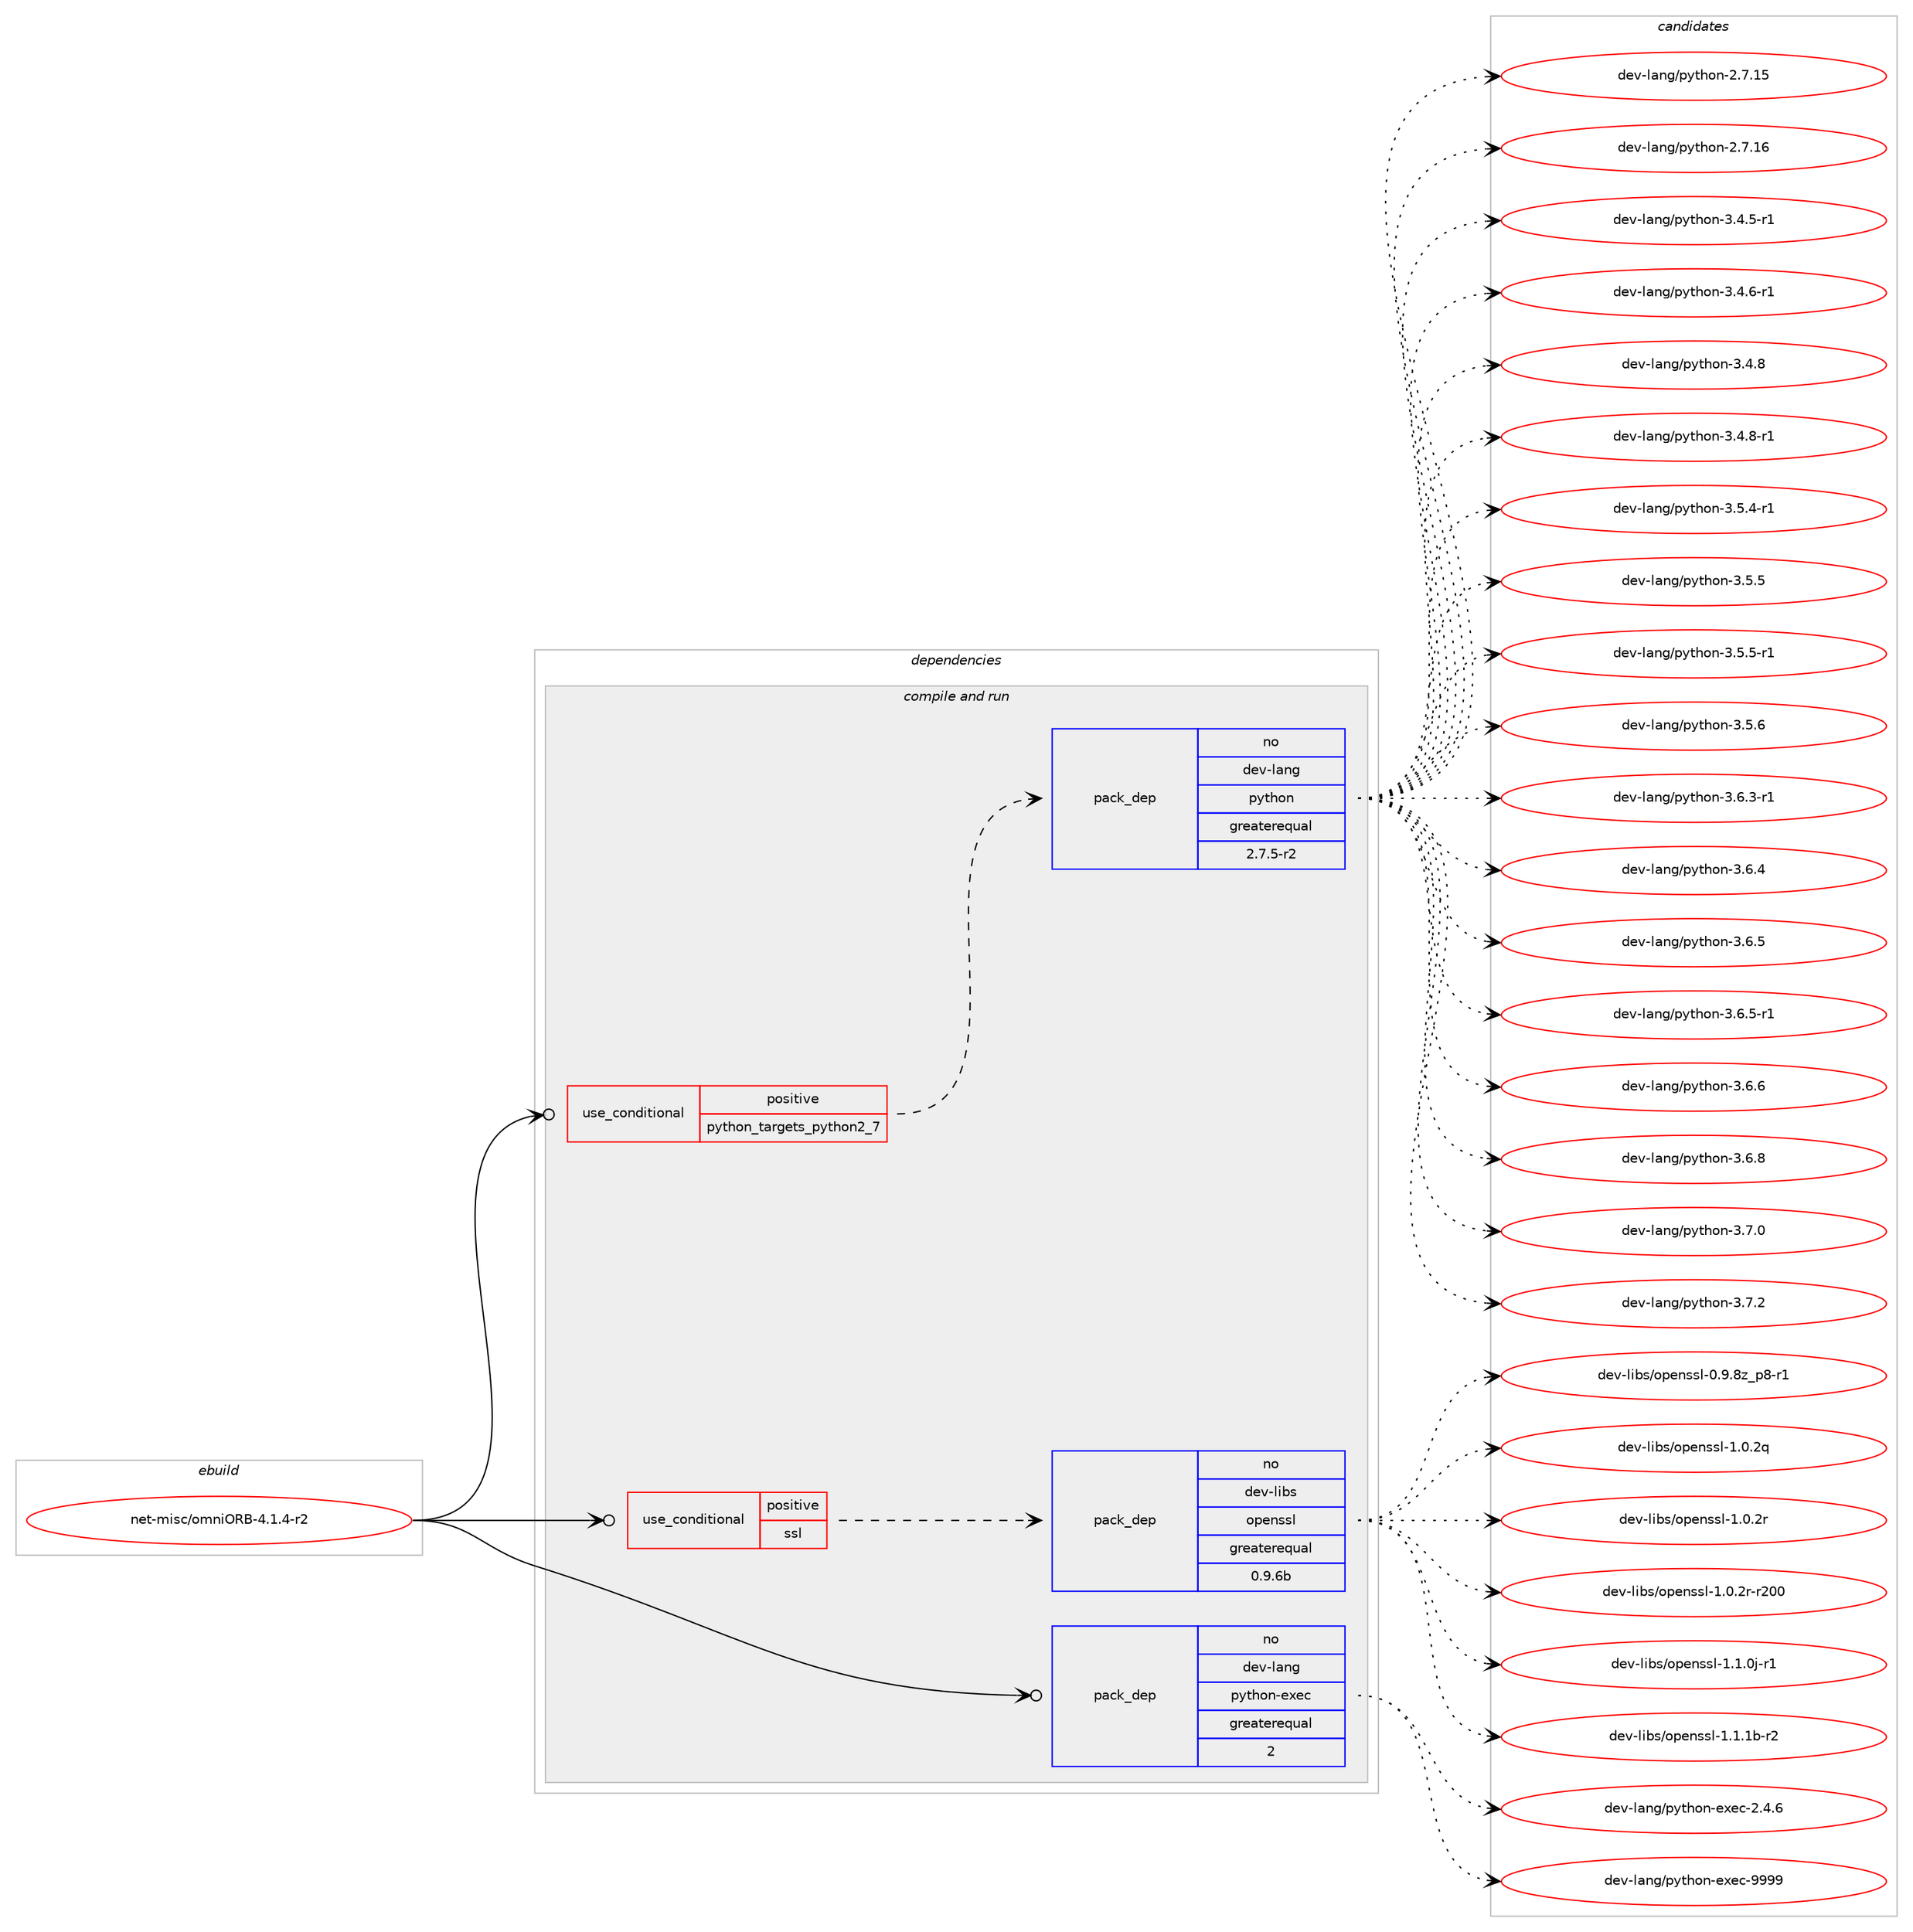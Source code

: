 digraph prolog {

# *************
# Graph options
# *************

newrank=true;
concentrate=true;
compound=true;
graph [rankdir=LR,fontname=Helvetica,fontsize=10,ranksep=1.5];#, ranksep=2.5, nodesep=0.2];
edge  [arrowhead=vee];
node  [fontname=Helvetica,fontsize=10];

# **********
# The ebuild
# **********

subgraph cluster_leftcol {
color=gray;
rank=same;
label=<<i>ebuild</i>>;
id [label="net-misc/omniORB-4.1.4-r2", color=red, width=4, href="../net-misc/omniORB-4.1.4-r2.svg"];
}

# ****************
# The dependencies
# ****************

subgraph cluster_midcol {
color=gray;
label=<<i>dependencies</i>>;
subgraph cluster_compile {
fillcolor="#eeeeee";
style=filled;
label=<<i>compile</i>>;
}
subgraph cluster_compileandrun {
fillcolor="#eeeeee";
style=filled;
label=<<i>compile and run</i>>;
subgraph cond448873 {
dependency1670366 [label=<<TABLE BORDER="0" CELLBORDER="1" CELLSPACING="0" CELLPADDING="4"><TR><TD ROWSPAN="3" CELLPADDING="10">use_conditional</TD></TR><TR><TD>positive</TD></TR><TR><TD>python_targets_python2_7</TD></TR></TABLE>>, shape=none, color=red];
subgraph pack1194299 {
dependency1670367 [label=<<TABLE BORDER="0" CELLBORDER="1" CELLSPACING="0" CELLPADDING="4" WIDTH="220"><TR><TD ROWSPAN="6" CELLPADDING="30">pack_dep</TD></TR><TR><TD WIDTH="110">no</TD></TR><TR><TD>dev-lang</TD></TR><TR><TD>python</TD></TR><TR><TD>greaterequal</TD></TR><TR><TD>2.7.5-r2</TD></TR></TABLE>>, shape=none, color=blue];
}
dependency1670366:e -> dependency1670367:w [weight=20,style="dashed",arrowhead="vee"];
}
id:e -> dependency1670366:w [weight=20,style="solid",arrowhead="odotvee"];
subgraph cond448874 {
dependency1670368 [label=<<TABLE BORDER="0" CELLBORDER="1" CELLSPACING="0" CELLPADDING="4"><TR><TD ROWSPAN="3" CELLPADDING="10">use_conditional</TD></TR><TR><TD>positive</TD></TR><TR><TD>ssl</TD></TR></TABLE>>, shape=none, color=red];
subgraph pack1194300 {
dependency1670369 [label=<<TABLE BORDER="0" CELLBORDER="1" CELLSPACING="0" CELLPADDING="4" WIDTH="220"><TR><TD ROWSPAN="6" CELLPADDING="30">pack_dep</TD></TR><TR><TD WIDTH="110">no</TD></TR><TR><TD>dev-libs</TD></TR><TR><TD>openssl</TD></TR><TR><TD>greaterequal</TD></TR><TR><TD>0.9.6b</TD></TR></TABLE>>, shape=none, color=blue];
}
dependency1670368:e -> dependency1670369:w [weight=20,style="dashed",arrowhead="vee"];
}
id:e -> dependency1670368:w [weight=20,style="solid",arrowhead="odotvee"];
subgraph pack1194301 {
dependency1670370 [label=<<TABLE BORDER="0" CELLBORDER="1" CELLSPACING="0" CELLPADDING="4" WIDTH="220"><TR><TD ROWSPAN="6" CELLPADDING="30">pack_dep</TD></TR><TR><TD WIDTH="110">no</TD></TR><TR><TD>dev-lang</TD></TR><TR><TD>python-exec</TD></TR><TR><TD>greaterequal</TD></TR><TR><TD>2</TD></TR></TABLE>>, shape=none, color=blue];
}
id:e -> dependency1670370:w [weight=20,style="solid",arrowhead="odotvee"];
}
subgraph cluster_run {
fillcolor="#eeeeee";
style=filled;
label=<<i>run</i>>;
}
}

# **************
# The candidates
# **************

subgraph cluster_choices {
rank=same;
color=gray;
label=<<i>candidates</i>>;

subgraph choice1194299 {
color=black;
nodesep=1;
choice10010111845108971101034711212111610411111045504655464953 [label="dev-lang/python-2.7.15", color=red, width=4,href="../dev-lang/python-2.7.15.svg"];
choice10010111845108971101034711212111610411111045504655464954 [label="dev-lang/python-2.7.16", color=red, width=4,href="../dev-lang/python-2.7.16.svg"];
choice1001011184510897110103471121211161041111104551465246534511449 [label="dev-lang/python-3.4.5-r1", color=red, width=4,href="../dev-lang/python-3.4.5-r1.svg"];
choice1001011184510897110103471121211161041111104551465246544511449 [label="dev-lang/python-3.4.6-r1", color=red, width=4,href="../dev-lang/python-3.4.6-r1.svg"];
choice100101118451089711010347112121116104111110455146524656 [label="dev-lang/python-3.4.8", color=red, width=4,href="../dev-lang/python-3.4.8.svg"];
choice1001011184510897110103471121211161041111104551465246564511449 [label="dev-lang/python-3.4.8-r1", color=red, width=4,href="../dev-lang/python-3.4.8-r1.svg"];
choice1001011184510897110103471121211161041111104551465346524511449 [label="dev-lang/python-3.5.4-r1", color=red, width=4,href="../dev-lang/python-3.5.4-r1.svg"];
choice100101118451089711010347112121116104111110455146534653 [label="dev-lang/python-3.5.5", color=red, width=4,href="../dev-lang/python-3.5.5.svg"];
choice1001011184510897110103471121211161041111104551465346534511449 [label="dev-lang/python-3.5.5-r1", color=red, width=4,href="../dev-lang/python-3.5.5-r1.svg"];
choice100101118451089711010347112121116104111110455146534654 [label="dev-lang/python-3.5.6", color=red, width=4,href="../dev-lang/python-3.5.6.svg"];
choice1001011184510897110103471121211161041111104551465446514511449 [label="dev-lang/python-3.6.3-r1", color=red, width=4,href="../dev-lang/python-3.6.3-r1.svg"];
choice100101118451089711010347112121116104111110455146544652 [label="dev-lang/python-3.6.4", color=red, width=4,href="../dev-lang/python-3.6.4.svg"];
choice100101118451089711010347112121116104111110455146544653 [label="dev-lang/python-3.6.5", color=red, width=4,href="../dev-lang/python-3.6.5.svg"];
choice1001011184510897110103471121211161041111104551465446534511449 [label="dev-lang/python-3.6.5-r1", color=red, width=4,href="../dev-lang/python-3.6.5-r1.svg"];
choice100101118451089711010347112121116104111110455146544654 [label="dev-lang/python-3.6.6", color=red, width=4,href="../dev-lang/python-3.6.6.svg"];
choice100101118451089711010347112121116104111110455146544656 [label="dev-lang/python-3.6.8", color=red, width=4,href="../dev-lang/python-3.6.8.svg"];
choice100101118451089711010347112121116104111110455146554648 [label="dev-lang/python-3.7.0", color=red, width=4,href="../dev-lang/python-3.7.0.svg"];
choice100101118451089711010347112121116104111110455146554650 [label="dev-lang/python-3.7.2", color=red, width=4,href="../dev-lang/python-3.7.2.svg"];
dependency1670367:e -> choice10010111845108971101034711212111610411111045504655464953:w [style=dotted,weight="100"];
dependency1670367:e -> choice10010111845108971101034711212111610411111045504655464954:w [style=dotted,weight="100"];
dependency1670367:e -> choice1001011184510897110103471121211161041111104551465246534511449:w [style=dotted,weight="100"];
dependency1670367:e -> choice1001011184510897110103471121211161041111104551465246544511449:w [style=dotted,weight="100"];
dependency1670367:e -> choice100101118451089711010347112121116104111110455146524656:w [style=dotted,weight="100"];
dependency1670367:e -> choice1001011184510897110103471121211161041111104551465246564511449:w [style=dotted,weight="100"];
dependency1670367:e -> choice1001011184510897110103471121211161041111104551465346524511449:w [style=dotted,weight="100"];
dependency1670367:e -> choice100101118451089711010347112121116104111110455146534653:w [style=dotted,weight="100"];
dependency1670367:e -> choice1001011184510897110103471121211161041111104551465346534511449:w [style=dotted,weight="100"];
dependency1670367:e -> choice100101118451089711010347112121116104111110455146534654:w [style=dotted,weight="100"];
dependency1670367:e -> choice1001011184510897110103471121211161041111104551465446514511449:w [style=dotted,weight="100"];
dependency1670367:e -> choice100101118451089711010347112121116104111110455146544652:w [style=dotted,weight="100"];
dependency1670367:e -> choice100101118451089711010347112121116104111110455146544653:w [style=dotted,weight="100"];
dependency1670367:e -> choice1001011184510897110103471121211161041111104551465446534511449:w [style=dotted,weight="100"];
dependency1670367:e -> choice100101118451089711010347112121116104111110455146544654:w [style=dotted,weight="100"];
dependency1670367:e -> choice100101118451089711010347112121116104111110455146544656:w [style=dotted,weight="100"];
dependency1670367:e -> choice100101118451089711010347112121116104111110455146554648:w [style=dotted,weight="100"];
dependency1670367:e -> choice100101118451089711010347112121116104111110455146554650:w [style=dotted,weight="100"];
}
subgraph choice1194300 {
color=black;
nodesep=1;
choice10010111845108105981154711111210111011511510845484657465612295112564511449 [label="dev-libs/openssl-0.9.8z_p8-r1", color=red, width=4,href="../dev-libs/openssl-0.9.8z_p8-r1.svg"];
choice100101118451081059811547111112101110115115108454946484650113 [label="dev-libs/openssl-1.0.2q", color=red, width=4,href="../dev-libs/openssl-1.0.2q.svg"];
choice100101118451081059811547111112101110115115108454946484650114 [label="dev-libs/openssl-1.0.2r", color=red, width=4,href="../dev-libs/openssl-1.0.2r.svg"];
choice10010111845108105981154711111210111011511510845494648465011445114504848 [label="dev-libs/openssl-1.0.2r-r200", color=red, width=4,href="../dev-libs/openssl-1.0.2r-r200.svg"];
choice1001011184510810598115471111121011101151151084549464946481064511449 [label="dev-libs/openssl-1.1.0j-r1", color=red, width=4,href="../dev-libs/openssl-1.1.0j-r1.svg"];
choice100101118451081059811547111112101110115115108454946494649984511450 [label="dev-libs/openssl-1.1.1b-r2", color=red, width=4,href="../dev-libs/openssl-1.1.1b-r2.svg"];
dependency1670369:e -> choice10010111845108105981154711111210111011511510845484657465612295112564511449:w [style=dotted,weight="100"];
dependency1670369:e -> choice100101118451081059811547111112101110115115108454946484650113:w [style=dotted,weight="100"];
dependency1670369:e -> choice100101118451081059811547111112101110115115108454946484650114:w [style=dotted,weight="100"];
dependency1670369:e -> choice10010111845108105981154711111210111011511510845494648465011445114504848:w [style=dotted,weight="100"];
dependency1670369:e -> choice1001011184510810598115471111121011101151151084549464946481064511449:w [style=dotted,weight="100"];
dependency1670369:e -> choice100101118451081059811547111112101110115115108454946494649984511450:w [style=dotted,weight="100"];
}
subgraph choice1194301 {
color=black;
nodesep=1;
choice1001011184510897110103471121211161041111104510112010199455046524654 [label="dev-lang/python-exec-2.4.6", color=red, width=4,href="../dev-lang/python-exec-2.4.6.svg"];
choice10010111845108971101034711212111610411111045101120101994557575757 [label="dev-lang/python-exec-9999", color=red, width=4,href="../dev-lang/python-exec-9999.svg"];
dependency1670370:e -> choice1001011184510897110103471121211161041111104510112010199455046524654:w [style=dotted,weight="100"];
dependency1670370:e -> choice10010111845108971101034711212111610411111045101120101994557575757:w [style=dotted,weight="100"];
}
}

}

